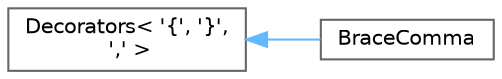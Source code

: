 digraph "Graphical Class Hierarchy"
{
 // LATEX_PDF_SIZE
  bgcolor="transparent";
  edge [fontname=Helvetica,fontsize=10,labelfontname=Helvetica,labelfontsize=10];
  node [fontname=Helvetica,fontsize=10,shape=box,height=0.2,width=0.4];
  rankdir="LR";
  Node0 [id="Node000000",label="Decorators\< '\{', '\}',\l ',' \>",height=0.2,width=0.4,color="grey40", fillcolor="white", style="filled",URL="$structFoam_1_1FlatOutput_1_1Decorators.html",tooltip=" "];
  Node0 -> Node1 [id="edge4510_Node000000_Node000001",dir="back",color="steelblue1",style="solid",tooltip=" "];
  Node1 [id="Node000001",label="BraceComma",height=0.2,width=0.4,color="grey40", fillcolor="white", style="filled",URL="$structFoam_1_1FlatOutput_1_1BraceComma.html",tooltip="Surround with '{' and '}' separate with ','."];
}

